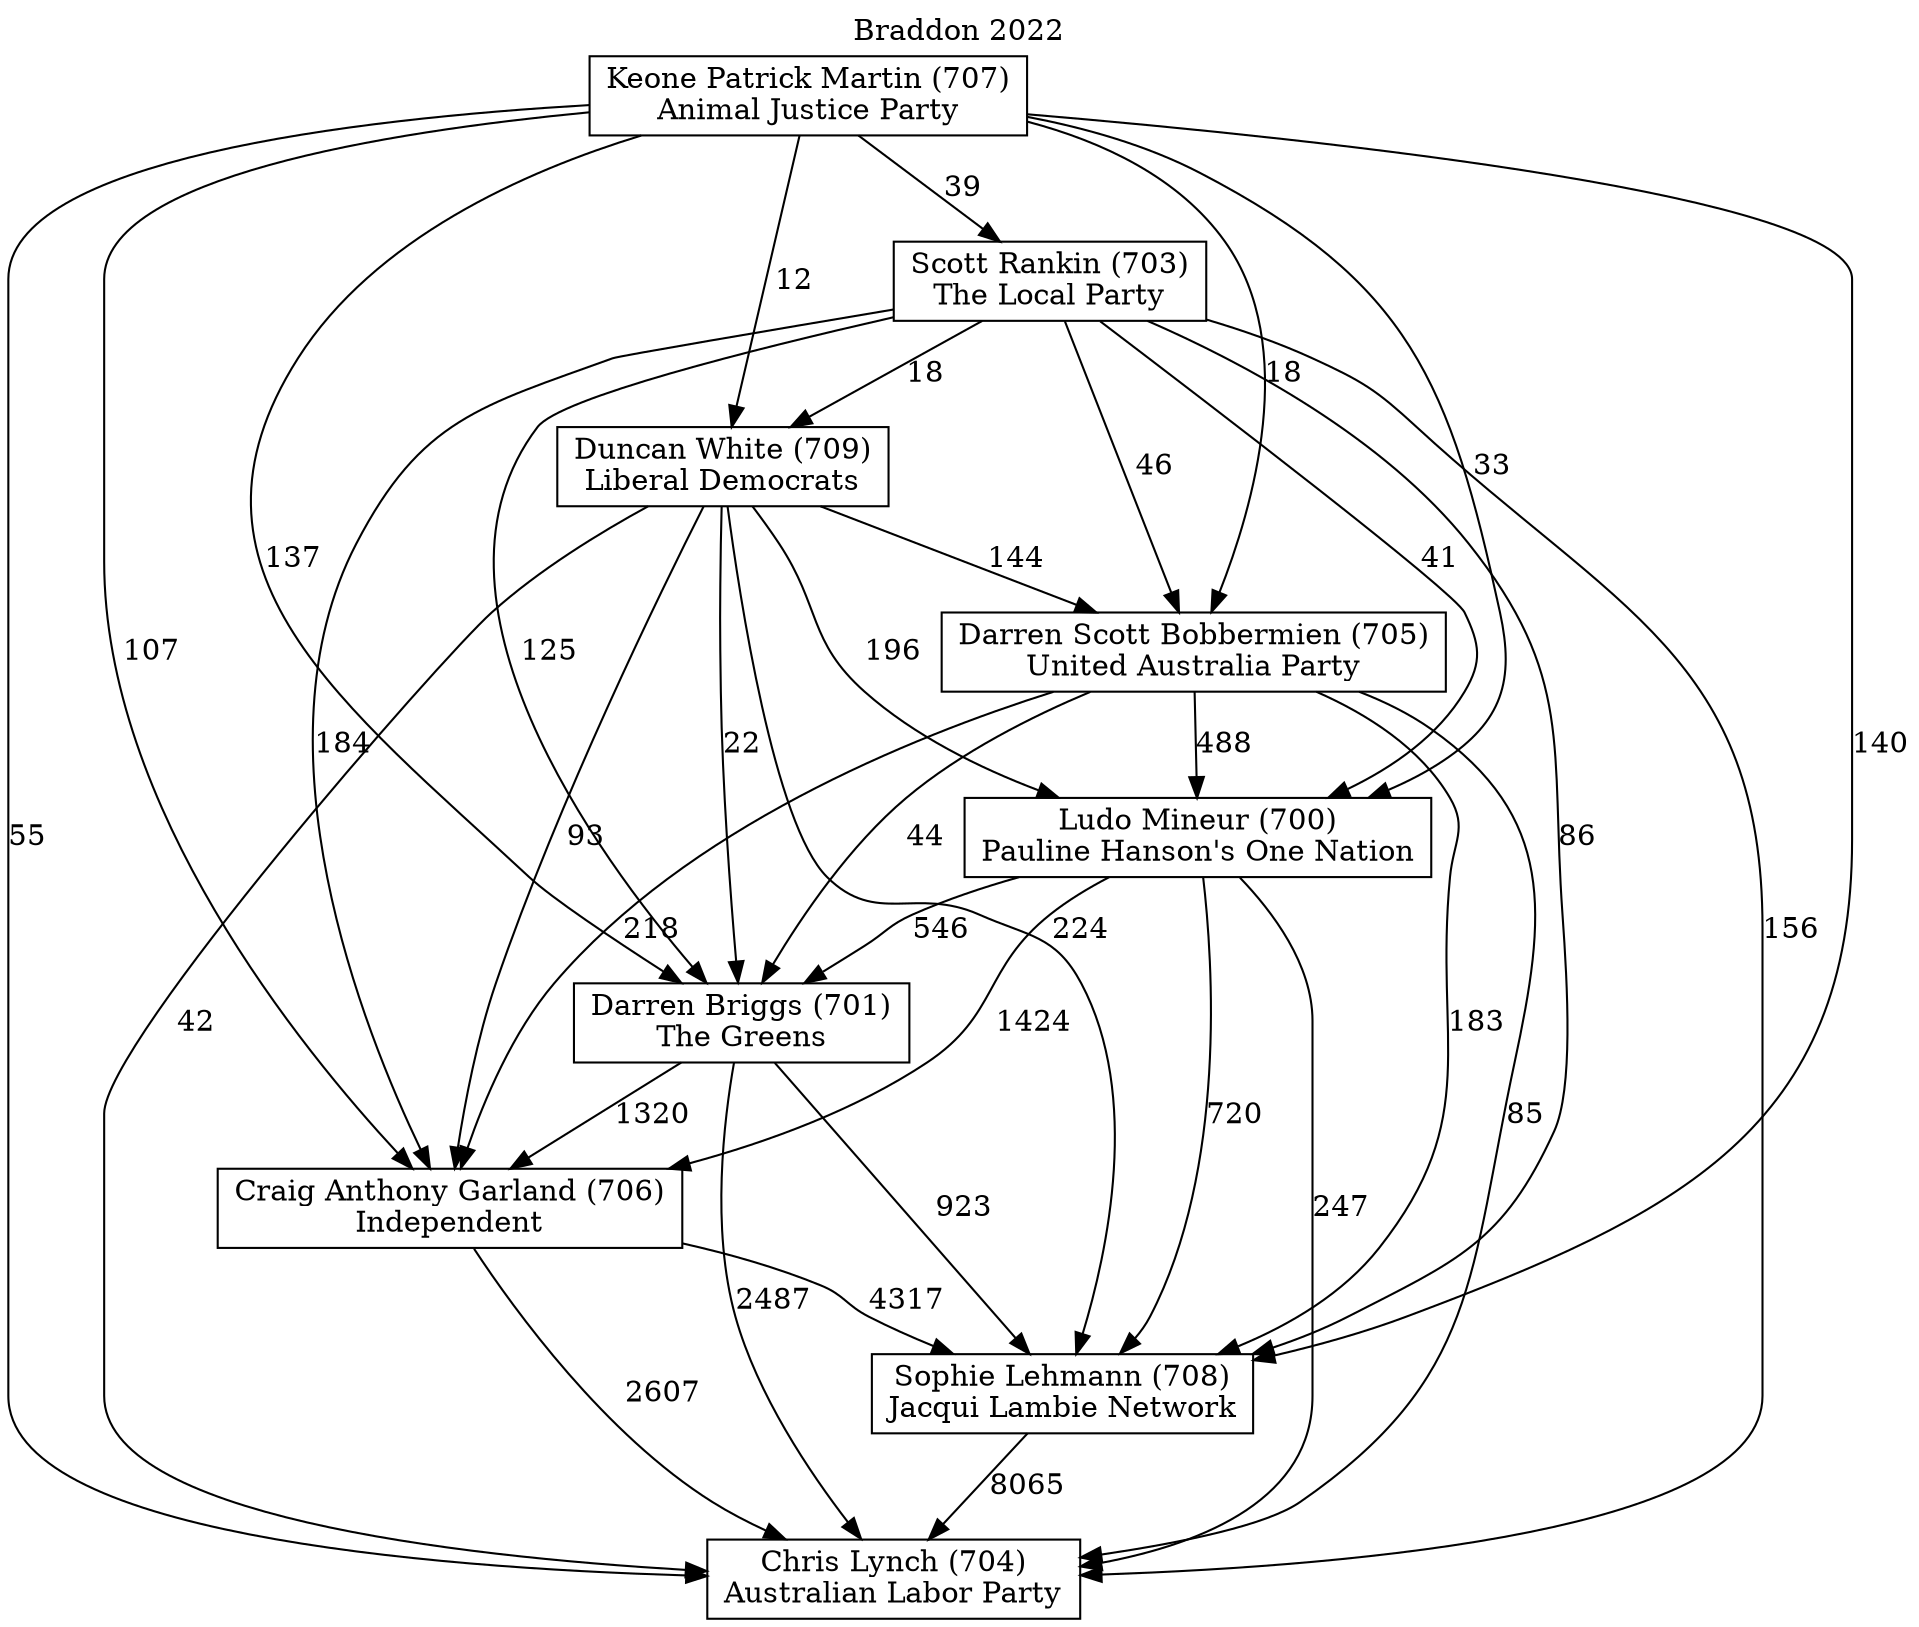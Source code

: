 // House preference flow
digraph "Chris Lynch (704)_Braddon_2022" {
	graph [label="Braddon 2022" labelloc=t mclimit=10]
	node [shape=box]
	"Chris Lynch (704)" [label="Chris Lynch (704)
Australian Labor Party"]
	"Craig Anthony Garland (706)" [label="Craig Anthony Garland (706)
Independent"]
	"Darren Briggs (701)" [label="Darren Briggs (701)
The Greens"]
	"Darren Scott Bobbermien (705)" [label="Darren Scott Bobbermien (705)
United Australia Party"]
	"Duncan White (709)" [label="Duncan White (709)
Liberal Democrats"]
	"Keone Patrick Martin (707)" [label="Keone Patrick Martin (707)
Animal Justice Party"]
	"Ludo Mineur (700)" [label="Ludo Mineur (700)
Pauline Hanson's One Nation"]
	"Scott Rankin (703)" [label="Scott Rankin (703)
The Local Party"]
	"Sophie Lehmann (708)" [label="Sophie Lehmann (708)
Jacqui Lambie Network"]
	"Craig Anthony Garland (706)" -> "Chris Lynch (704)" [label=2607]
	"Craig Anthony Garland (706)" -> "Sophie Lehmann (708)" [label=4317]
	"Darren Briggs (701)" -> "Chris Lynch (704)" [label=2487]
	"Darren Briggs (701)" -> "Craig Anthony Garland (706)" [label=1320]
	"Darren Briggs (701)" -> "Sophie Lehmann (708)" [label=923]
	"Darren Scott Bobbermien (705)" -> "Chris Lynch (704)" [label=85]
	"Darren Scott Bobbermien (705)" -> "Craig Anthony Garland (706)" [label=218]
	"Darren Scott Bobbermien (705)" -> "Darren Briggs (701)" [label=44]
	"Darren Scott Bobbermien (705)" -> "Ludo Mineur (700)" [label=488]
	"Darren Scott Bobbermien (705)" -> "Sophie Lehmann (708)" [label=183]
	"Duncan White (709)" -> "Chris Lynch (704)" [label=42]
	"Duncan White (709)" -> "Craig Anthony Garland (706)" [label=93]
	"Duncan White (709)" -> "Darren Briggs (701)" [label=22]
	"Duncan White (709)" -> "Darren Scott Bobbermien (705)" [label=144]
	"Duncan White (709)" -> "Ludo Mineur (700)" [label=196]
	"Duncan White (709)" -> "Sophie Lehmann (708)" [label=224]
	"Keone Patrick Martin (707)" -> "Chris Lynch (704)" [label=55]
	"Keone Patrick Martin (707)" -> "Craig Anthony Garland (706)" [label=107]
	"Keone Patrick Martin (707)" -> "Darren Briggs (701)" [label=137]
	"Keone Patrick Martin (707)" -> "Darren Scott Bobbermien (705)" [label=18]
	"Keone Patrick Martin (707)" -> "Duncan White (709)" [label=12]
	"Keone Patrick Martin (707)" -> "Ludo Mineur (700)" [label=33]
	"Keone Patrick Martin (707)" -> "Scott Rankin (703)" [label=39]
	"Keone Patrick Martin (707)" -> "Sophie Lehmann (708)" [label=140]
	"Ludo Mineur (700)" -> "Chris Lynch (704)" [label=247]
	"Ludo Mineur (700)" -> "Craig Anthony Garland (706)" [label=1424]
	"Ludo Mineur (700)" -> "Darren Briggs (701)" [label=546]
	"Ludo Mineur (700)" -> "Sophie Lehmann (708)" [label=720]
	"Scott Rankin (703)" -> "Chris Lynch (704)" [label=156]
	"Scott Rankin (703)" -> "Craig Anthony Garland (706)" [label=184]
	"Scott Rankin (703)" -> "Darren Briggs (701)" [label=125]
	"Scott Rankin (703)" -> "Darren Scott Bobbermien (705)" [label=46]
	"Scott Rankin (703)" -> "Duncan White (709)" [label=18]
	"Scott Rankin (703)" -> "Ludo Mineur (700)" [label=41]
	"Scott Rankin (703)" -> "Sophie Lehmann (708)" [label=86]
	"Sophie Lehmann (708)" -> "Chris Lynch (704)" [label=8065]
}
